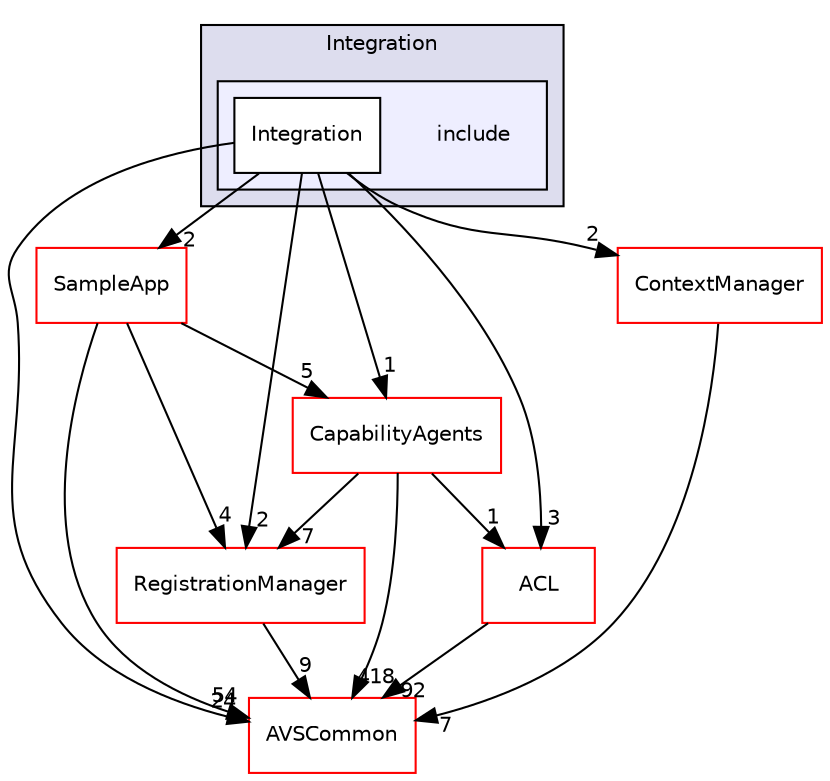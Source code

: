 digraph "/workplace/avs-device-sdk/Integration/include" {
  compound=true
  node [ fontsize="10", fontname="Helvetica"];
  edge [ labelfontsize="10", labelfontname="Helvetica"];
  subgraph clusterdir_eecb7863cc5539e333a9a51474f7e532 {
    graph [ bgcolor="#ddddee", pencolor="black", label="Integration" fontname="Helvetica", fontsize="10", URL="dir_eecb7863cc5539e333a9a51474f7e532.html"]
  subgraph clusterdir_d487033c4cf6e1e6824ef2db7b280e3e {
    graph [ bgcolor="#eeeeff", pencolor="black", label="" URL="dir_d487033c4cf6e1e6824ef2db7b280e3e.html"];
    dir_d487033c4cf6e1e6824ef2db7b280e3e [shape=plaintext label="include"];
    dir_84c9947eba37dd4948f5fc1406e22cb3 [shape=box label="Integration" color="black" fillcolor="white" style="filled" URL="dir_84c9947eba37dd4948f5fc1406e22cb3.html"];
  }
  }
  dir_69fa8d0f4fee2820ffc8601fbf428b42 [shape=box label="SampleApp" fillcolor="white" style="filled" color="red" URL="dir_69fa8d0f4fee2820ffc8601fbf428b42.html"];
  dir_7cf910bd1d7603f12ef47ff650cec893 [shape=box label="CapabilityAgents" fillcolor="white" style="filled" color="red" URL="dir_7cf910bd1d7603f12ef47ff650cec893.html"];
  dir_ed284a04dd0d49c135ac897057737ac2 [shape=box label="ContextManager" fillcolor="white" style="filled" color="red" URL="dir_ed284a04dd0d49c135ac897057737ac2.html"];
  dir_b1dfedc9efa610ba8c818c30206ff41f [shape=box label="ACL" fillcolor="white" style="filled" color="red" URL="dir_b1dfedc9efa610ba8c818c30206ff41f.html"];
  dir_13e65effb2bde530b17b3d5eefcd0266 [shape=box label="AVSCommon" fillcolor="white" style="filled" color="red" URL="dir_13e65effb2bde530b17b3d5eefcd0266.html"];
  dir_b14333b5607b47fe7356eaa790107bd3 [shape=box label="RegistrationManager" fillcolor="white" style="filled" color="red" URL="dir_b14333b5607b47fe7356eaa790107bd3.html"];
  dir_69fa8d0f4fee2820ffc8601fbf428b42->dir_7cf910bd1d7603f12ef47ff650cec893 [headlabel="5", labeldistance=1.5 headhref="dir_000250_000052.html"];
  dir_69fa8d0f4fee2820ffc8601fbf428b42->dir_13e65effb2bde530b17b3d5eefcd0266 [headlabel="54", labeldistance=1.5 headhref="dir_000250_000009.html"];
  dir_69fa8d0f4fee2820ffc8601fbf428b42->dir_b14333b5607b47fe7356eaa790107bd3 [headlabel="4", labeldistance=1.5 headhref="dir_000250_000245.html"];
  dir_7cf910bd1d7603f12ef47ff650cec893->dir_b1dfedc9efa610ba8c818c30206ff41f [headlabel="1", labeldistance=1.5 headhref="dir_000052_000000.html"];
  dir_7cf910bd1d7603f12ef47ff650cec893->dir_13e65effb2bde530b17b3d5eefcd0266 [headlabel="418", labeldistance=1.5 headhref="dir_000052_000009.html"];
  dir_7cf910bd1d7603f12ef47ff650cec893->dir_b14333b5607b47fe7356eaa790107bd3 [headlabel="7", labeldistance=1.5 headhref="dir_000052_000245.html"];
  dir_ed284a04dd0d49c135ac897057737ac2->dir_13e65effb2bde530b17b3d5eefcd0266 [headlabel="7", labeldistance=1.5 headhref="dir_000195_000009.html"];
  dir_b1dfedc9efa610ba8c818c30206ff41f->dir_13e65effb2bde530b17b3d5eefcd0266 [headlabel="92", labeldistance=1.5 headhref="dir_000000_000009.html"];
  dir_b14333b5607b47fe7356eaa790107bd3->dir_13e65effb2bde530b17b3d5eefcd0266 [headlabel="9", labeldistance=1.5 headhref="dir_000245_000009.html"];
  dir_84c9947eba37dd4948f5fc1406e22cb3->dir_69fa8d0f4fee2820ffc8601fbf428b42 [headlabel="2", labeldistance=1.5 headhref="dir_000206_000250.html"];
  dir_84c9947eba37dd4948f5fc1406e22cb3->dir_7cf910bd1d7603f12ef47ff650cec893 [headlabel="1", labeldistance=1.5 headhref="dir_000206_000052.html"];
  dir_84c9947eba37dd4948f5fc1406e22cb3->dir_ed284a04dd0d49c135ac897057737ac2 [headlabel="2", labeldistance=1.5 headhref="dir_000206_000195.html"];
  dir_84c9947eba37dd4948f5fc1406e22cb3->dir_b1dfedc9efa610ba8c818c30206ff41f [headlabel="3", labeldistance=1.5 headhref="dir_000206_000000.html"];
  dir_84c9947eba37dd4948f5fc1406e22cb3->dir_13e65effb2bde530b17b3d5eefcd0266 [headlabel="24", labeldistance=1.5 headhref="dir_000206_000009.html"];
  dir_84c9947eba37dd4948f5fc1406e22cb3->dir_b14333b5607b47fe7356eaa790107bd3 [headlabel="2", labeldistance=1.5 headhref="dir_000206_000245.html"];
}
